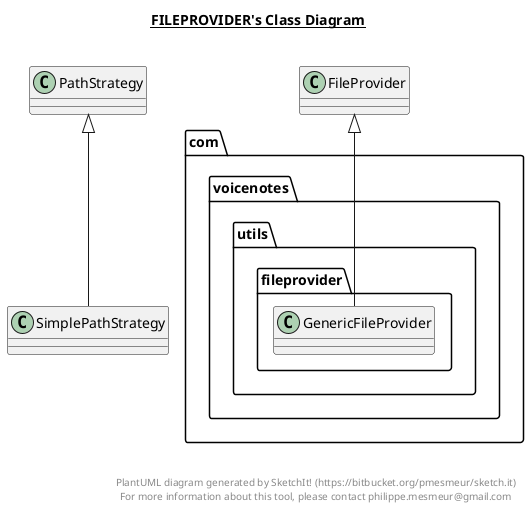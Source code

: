 @startuml

title __FILEPROVIDER's Class Diagram__\n

  package com.voicenotes {
    package com.voicenotes.utils.fileprovider {
      class GenericFileProvider {
      }
    }
  }
  

  GenericFileProvider -up-|> FileProvider
  SimplePathStrategy -up-|> PathStrategy


right footer


PlantUML diagram generated by SketchIt! (https://bitbucket.org/pmesmeur/sketch.it)
For more information about this tool, please contact philippe.mesmeur@gmail.com
endfooter

@enduml

